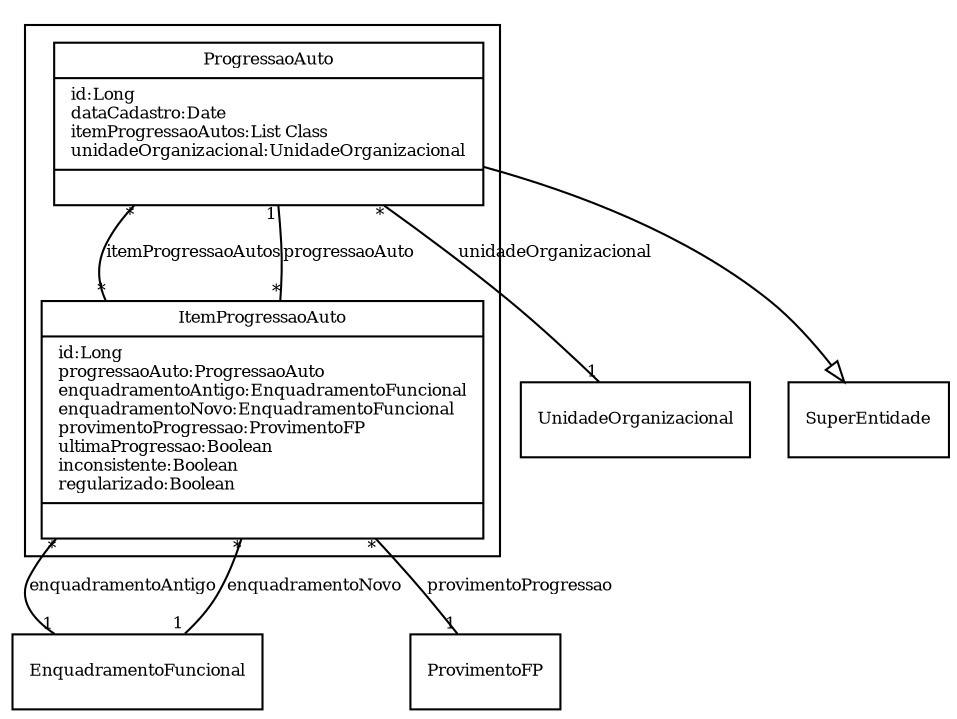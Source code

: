 digraph G{
fontname = "Times-Roman"
fontsize = 8

node [
        fontname = "Times-Roman"
        fontsize = 8
        shape = "record"
]

edge [
        fontname = "Times-Roman"
        fontsize = 8
]

subgraph clusterGERAR_PROGRESSOES_AUTOMATICAS
{
ProgressaoAuto [label = "{ProgressaoAuto|id:Long\ldataCadastro:Date\litemProgressaoAutos:List Class\lunidadeOrganizacional:UnidadeOrganizacional\l|\l}"]
ItemProgressaoAuto [label = "{ItemProgressaoAuto|id:Long\lprogressaoAuto:ProgressaoAuto\lenquadramentoAntigo:EnquadramentoFuncional\lenquadramentoNovo:EnquadramentoFuncional\lprovimentoProgressao:ProvimentoFP\lultimaProgressao:Boolean\linconsistente:Boolean\lregularizado:Boolean\l|\l}"]
}
edge [arrowhead = "none" headlabel = "*" taillabel = "*"] ProgressaoAuto -> ItemProgressaoAuto [label = "itemProgressaoAutos"]
edge [arrowhead = "none" headlabel = "1" taillabel = "*"] ProgressaoAuto -> UnidadeOrganizacional [label = "unidadeOrganizacional"]
edge [ arrowhead = "empty" headlabel = "" taillabel = ""] ProgressaoAuto -> SuperEntidade
edge [arrowhead = "none" headlabel = "1" taillabel = "*"] ItemProgressaoAuto -> ProgressaoAuto [label = "progressaoAuto"]
edge [arrowhead = "none" headlabel = "1" taillabel = "*"] ItemProgressaoAuto -> EnquadramentoFuncional [label = "enquadramentoAntigo"]
edge [arrowhead = "none" headlabel = "1" taillabel = "*"] ItemProgressaoAuto -> EnquadramentoFuncional [label = "enquadramentoNovo"]
edge [arrowhead = "none" headlabel = "1" taillabel = "*"] ItemProgressaoAuto -> ProvimentoFP [label = "provimentoProgressao"]
}
